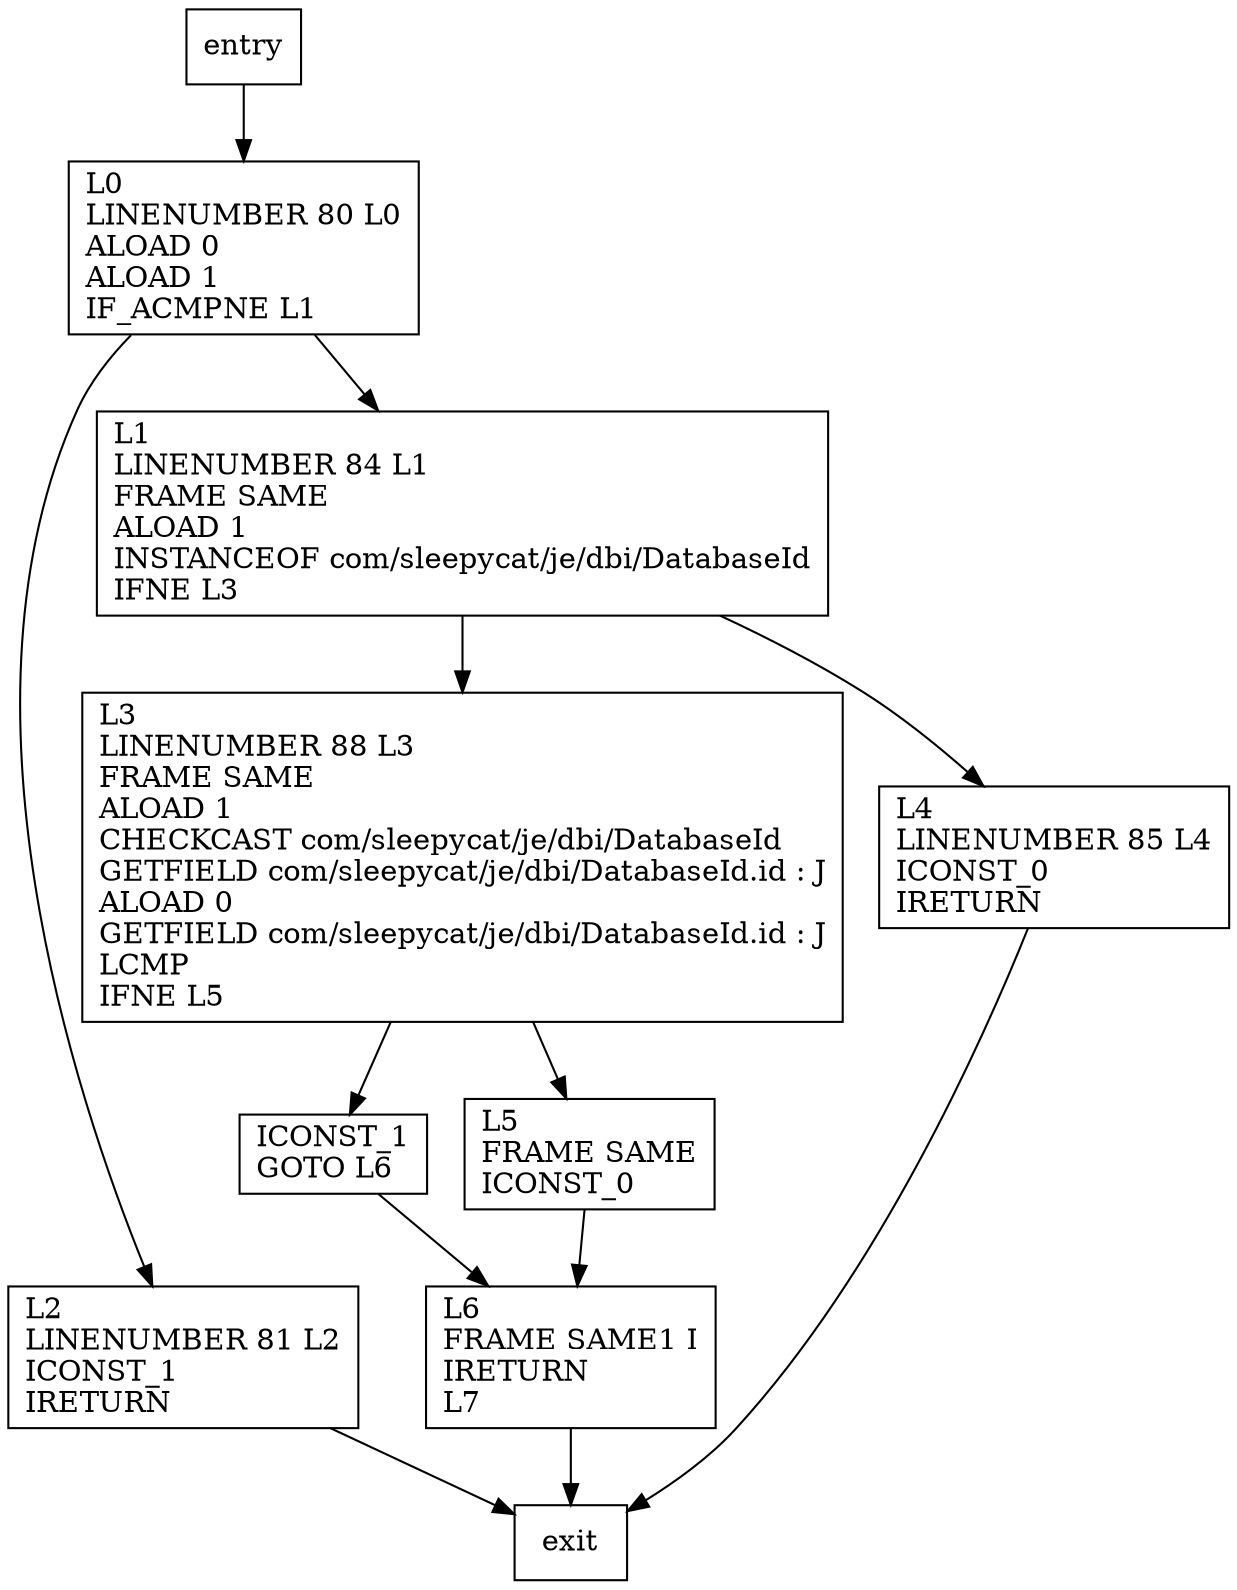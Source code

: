 digraph equals {
node [shape=record];
1494752790 [label="L3\lLINENUMBER 88 L3\lFRAME SAME\lALOAD 1\lCHECKCAST com/sleepycat/je/dbi/DatabaseId\lGETFIELD com/sleepycat/je/dbi/DatabaseId.id : J\lALOAD 0\lGETFIELD com/sleepycat/je/dbi/DatabaseId.id : J\lLCMP\lIFNE L5\l"];
1304075590 [label="L6\lFRAME SAME1 I\lIRETURN\lL7\l"];
1320478703 [label="L0\lLINENUMBER 80 L0\lALOAD 0\lALOAD 1\lIF_ACMPNE L1\l"];
700121718 [label="L2\lLINENUMBER 81 L2\lICONST_1\lIRETURN\l"];
1545225236 [label="ICONST_1\lGOTO L6\l"];
767776083 [label="L5\lFRAME SAME\lICONST_0\l"];
40959719 [label="L1\lLINENUMBER 84 L1\lFRAME SAME\lALOAD 1\lINSTANCEOF com/sleepycat/je/dbi/DatabaseId\lIFNE L3\l"];
821697657 [label="L4\lLINENUMBER 85 L4\lICONST_0\lIRETURN\l"];
entry;
exit;
entry -> 1320478703
1494752790 -> 1545225236
1494752790 -> 767776083
1304075590 -> exit
1320478703 -> 700121718
1320478703 -> 40959719
700121718 -> exit
1545225236 -> 1304075590
767776083 -> 1304075590
40959719 -> 1494752790
40959719 -> 821697657
821697657 -> exit
}
